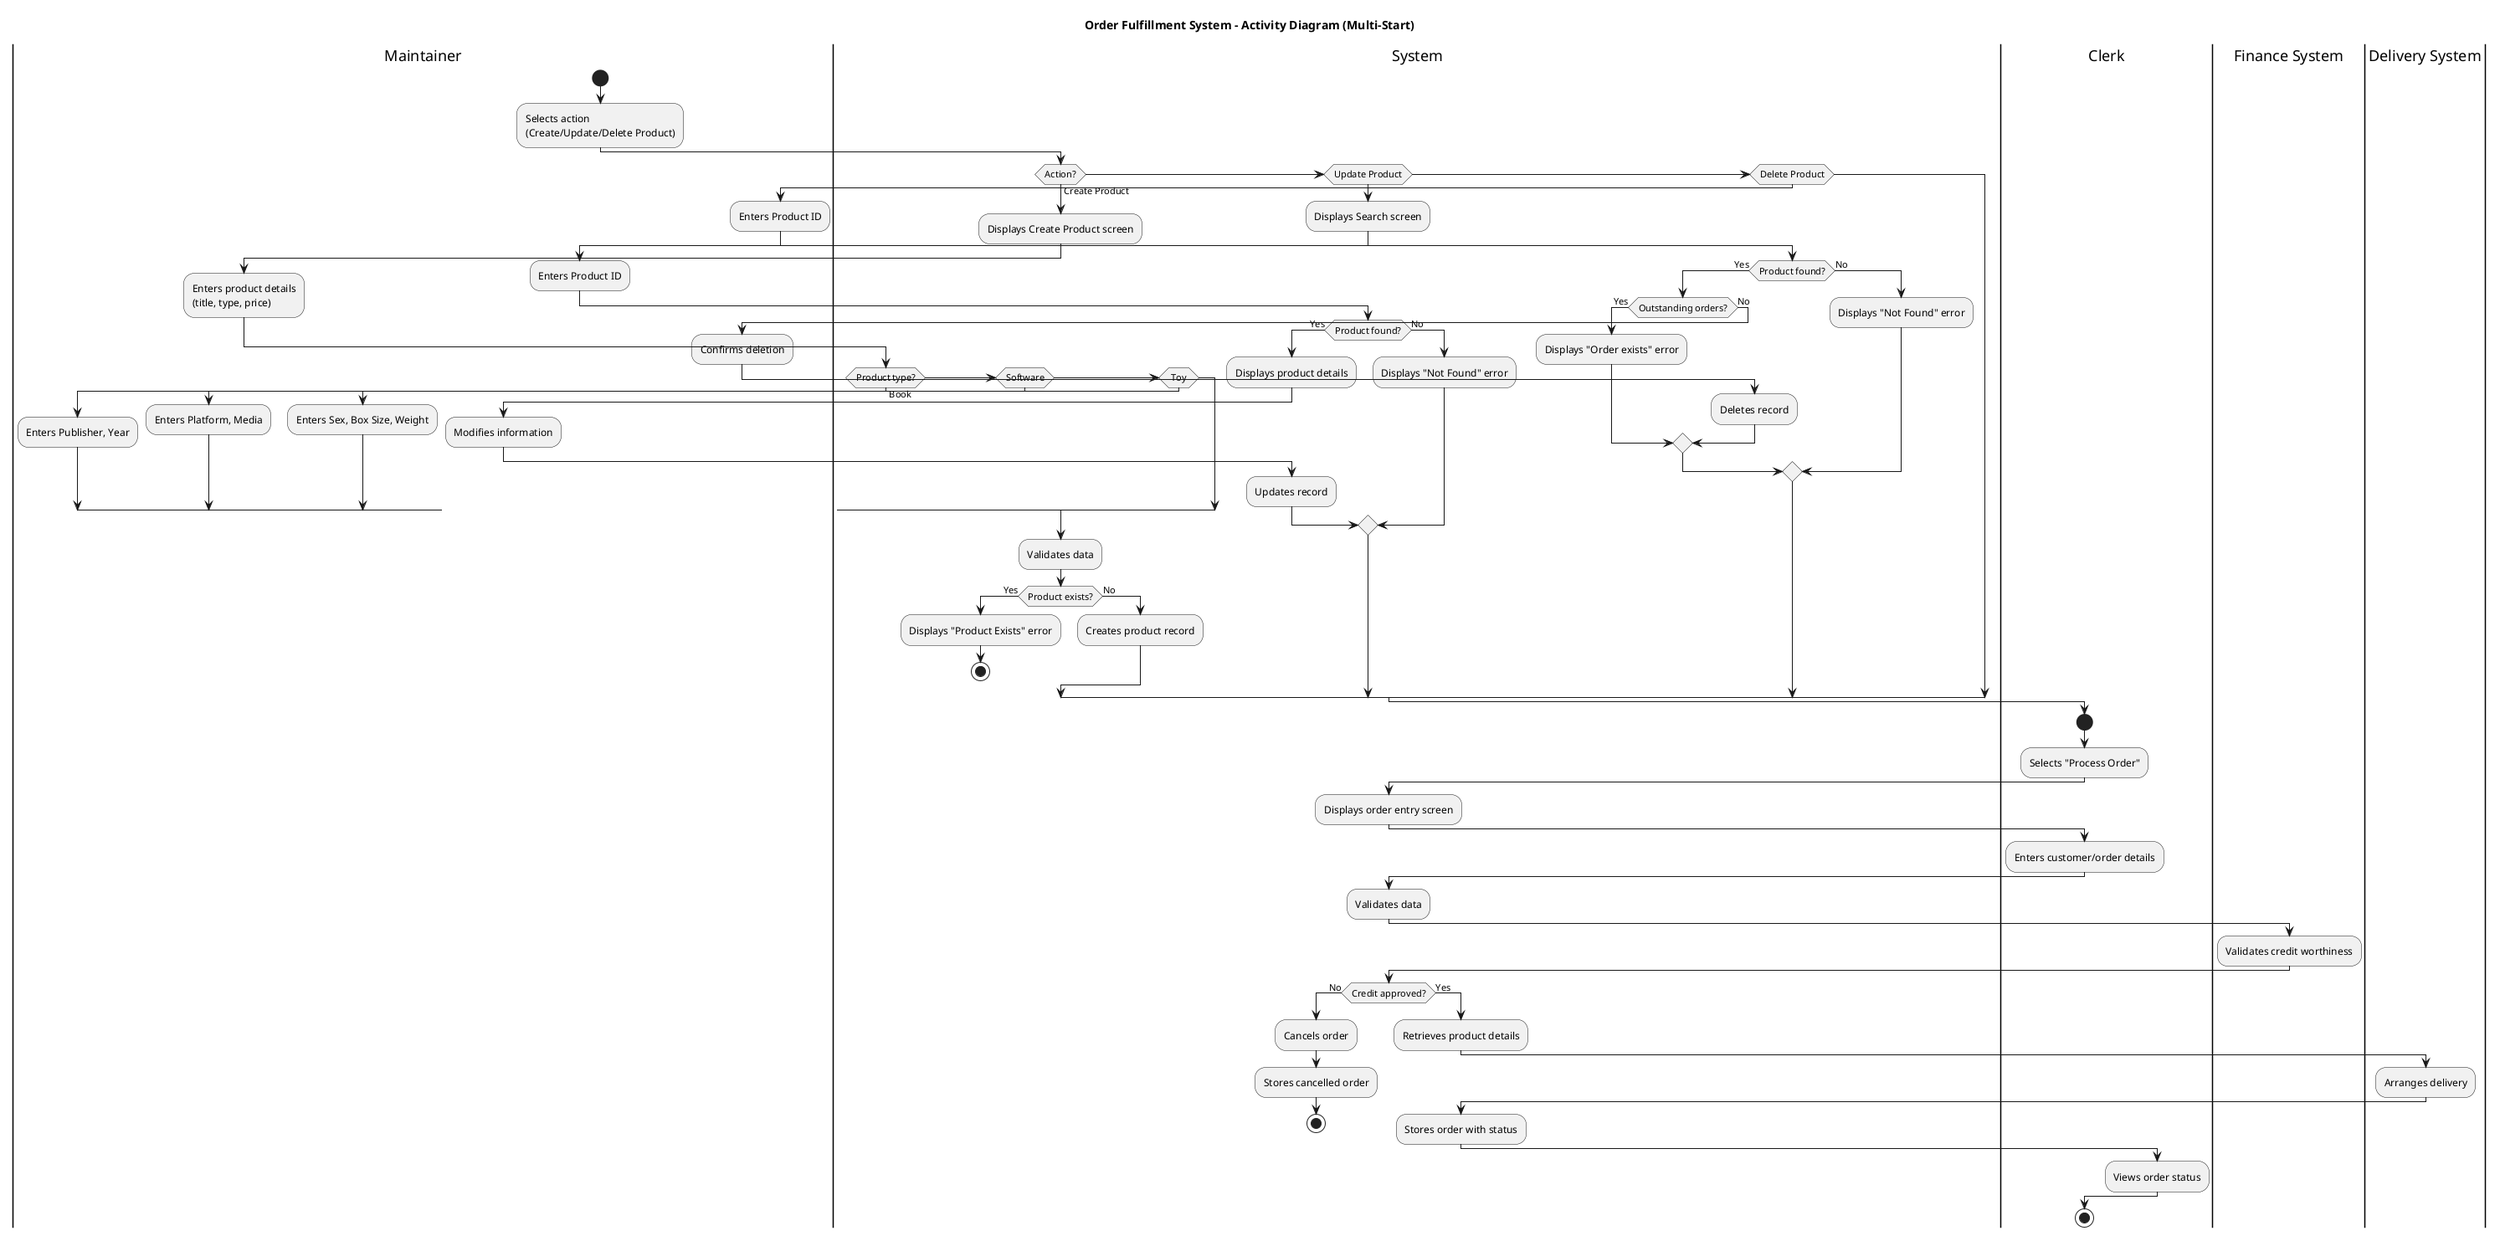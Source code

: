 @startuml OrderFulfillmentActivityDiagram_Final

title Order Fulfillment System - Activity Diagram (Multi-Start)

|Maintainer|
start
:Selects action\n(Create/Update/Delete Product);
|System|

if (Action?) then (Create Product)
    :Displays Create Product screen;
    |Maintainer|
    :Enters product details\n(title, type, price);
    |System|
    if (Product type?) then (Book)
        |Maintainer|
        :Enters Publisher, Year;
    elseif (Software)
        |Maintainer|
        :Enters Platform, Media;
    elseif (Toy)
        |Maintainer|
        :Enters Sex, Box Size, Weight;
    endif
    |System|
    :Validates data;
    if (Product exists?) then (Yes)
        :Displays "Product Exists" error;
        stop
    else (No)
        :Creates product record;
    endif

elseif (Update Product)
    :Displays Search screen;
    |Maintainer|
    :Enters Product ID;
    |System|
    if (Product found?) then (Yes)
        :Displays product details;
        |Maintainer|
        :Modifies information;
        |System|
        :Updates record;
    else (No)
        :Displays "Not Found" error;
    endif

elseif (Delete Product)
    |Maintainer|
    :Enters Product ID;
    |System|
    if (Product found?) then (Yes)
        if (Outstanding orders?) then (Yes)
            :Displays "Order exists" error;
        else (No)
            |Maintainer|
            :Confirms deletion;
            |System|
            :Deletes record;
        endif
    else (No)
        :Displays "Not Found" error;
    endif
endif

|Clerk|
start
:Selects "Process Order";
|System|
:Displays order entry screen;
|Clerk|
:Enters customer/order details;
|System|
:Validates data;
|Finance System|
:Validates credit worthiness;
|System|
if (Credit approved?) then (No)
    :Cancels order;
    :Stores cancelled order;
    stop
else (Yes)
    :Retrieves product details;
    |Delivery System|
    :Arranges delivery;
    |System|
    :Stores order with status;
    |Clerk|
    :Views order status;
endif

stop

@enduml